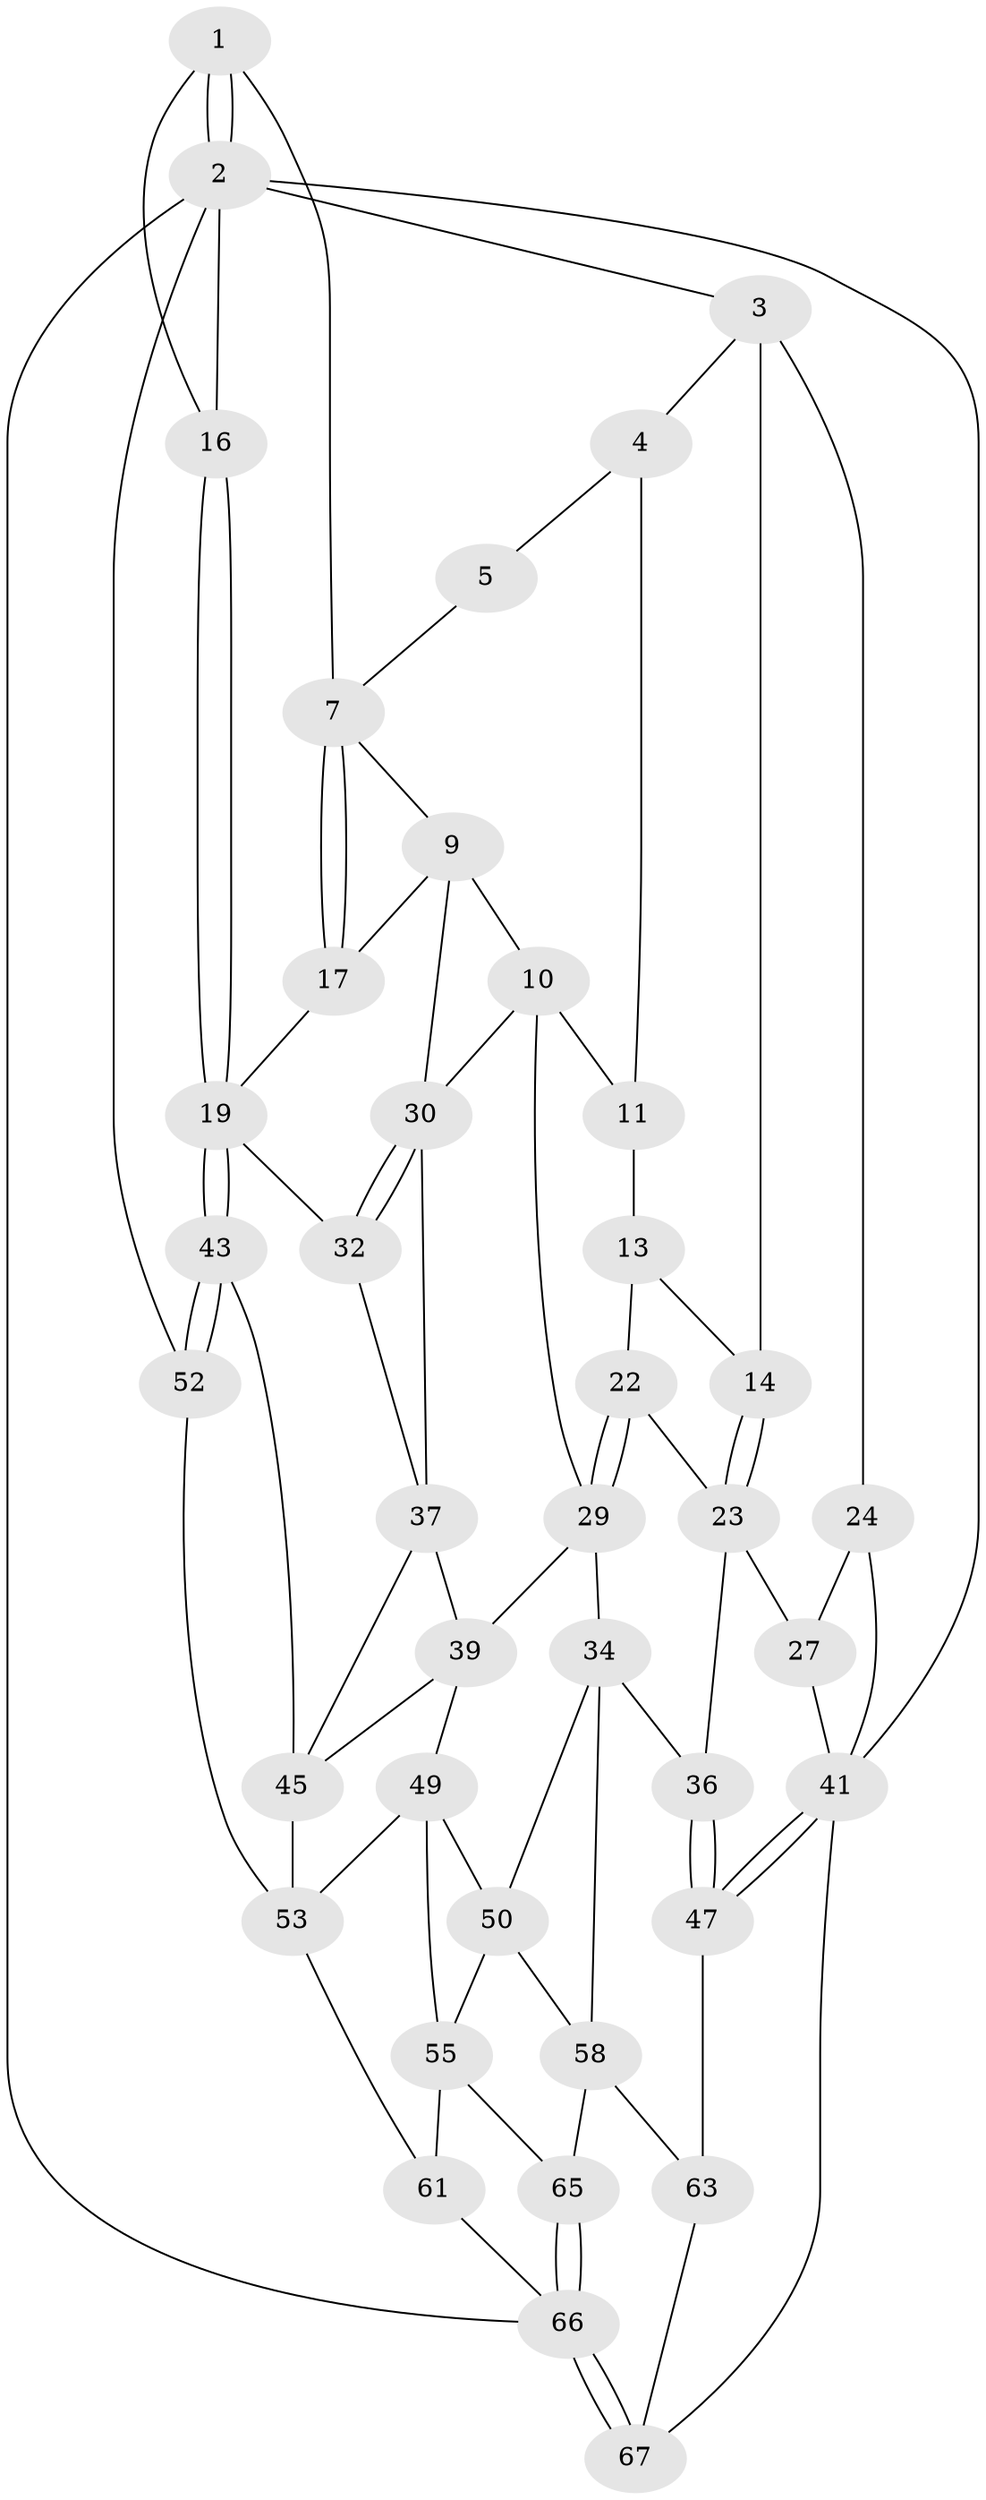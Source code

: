 // original degree distribution, {3: 0.028985507246376812, 5: 0.5217391304347826, 4: 0.2463768115942029, 6: 0.2028985507246377}
// Generated by graph-tools (version 1.1) at 2025/42/03/06/25 10:42:30]
// undirected, 40 vertices, 83 edges
graph export_dot {
graph [start="1"]
  node [color=gray90,style=filled];
  1 [pos="+0.7742064509744506+0",super="+6"];
  2 [pos="+1+0",super="+51"];
  3 [pos="+0.3309395879914318+0",super="+15"];
  4 [pos="+0.6729803300966949+0"];
  5 [pos="+0.7364933355765255+0"];
  7 [pos="+0.934154388880043+0.1476594232299919",super="+8"];
  9 [pos="+0.7804640976075103+0.20702962067691372",super="+18"];
  10 [pos="+0.721037500652408+0.22258247317904215",super="+28"];
  11 [pos="+0.6320096995247302+0.17014384092126292",super="+12"];
  13 [pos="+0.45653424301354056+0.16061592054842014",super="+21"];
  14 [pos="+0.41188208897583206+0.15125365073083802"];
  16 [pos="+1+0.061579824545271784"];
  17 [pos="+0.9157605264398957+0.17741685353613723"];
  19 [pos="+1+0.4376288756897819",super="+20"];
  22 [pos="+0.5609805148856716+0.34015125505174043"];
  23 [pos="+0.4701972110642342+0.3437935734463814",super="+26"];
  24 [pos="+0+0.19515009384563256",super="+25"];
  27 [pos="+0.22803032115736224+0.3903917606776988",super="+40"];
  29 [pos="+0.6507860060129711+0.40645810564980533",super="+33"];
  30 [pos="+0.8636901542310714+0.3420766537206933",super="+31"];
  32 [pos="+0.9558349426722142+0.3938065657209458"];
  34 [pos="+0.49182389175390584+0.608022990462387",super="+35"];
  36 [pos="+0.2676982171142798+0.5810566952135524"];
  37 [pos="+0.8813432039756322+0.47029399316483217",super="+38"];
  39 [pos="+0.760355527756579+0.5285124251329596",super="+48"];
  41 [pos="+0+0.7291222028232562",super="+42"];
  43 [pos="+1+0.6368727669359515",super="+44"];
  45 [pos="+0.9767865168078878+0.6667511570593239",super="+46"];
  47 [pos="+0.0031119894211992316+0.7107926343112251",super="+64"];
  49 [pos="+0.7255247086466188+0.6688916150595298",super="+54"];
  50 [pos="+0.6978231714935298+0.6710910611080635",super="+57"];
  52 [pos="+1+1",super="+59"];
  53 [pos="+0.9008409924388876+0.7185485551251226",super="+60"];
  55 [pos="+0.7459568511170123+0.8526971798801802",super="+56"];
  58 [pos="+0.3962962292704486+0.6758218292001996",super="+62"];
  61 [pos="+0.7818435827636984+0.8767658674140041"];
  63 [pos="+0.34289372837403526+0.8783303751965392",super="+68"];
  65 [pos="+0.5346511348197982+1"];
  66 [pos="+0.5322502991592032+1",super="+69"];
  67 [pos="+0.2908557444162881+1"];
  1 -- 2;
  1 -- 2;
  1 -- 16;
  1 -- 7;
  2 -- 3;
  2 -- 16;
  2 -- 41;
  2 -- 52;
  2 -- 66;
  3 -- 4;
  3 -- 24 [weight=2];
  3 -- 14;
  4 -- 5;
  4 -- 11;
  5 -- 7;
  7 -- 17;
  7 -- 17;
  7 -- 9;
  9 -- 10;
  9 -- 17;
  9 -- 30;
  10 -- 11;
  10 -- 29;
  10 -- 30;
  11 -- 13 [weight=2];
  13 -- 14;
  13 -- 22;
  14 -- 23;
  14 -- 23;
  16 -- 19;
  16 -- 19;
  17 -- 19;
  19 -- 43;
  19 -- 43;
  19 -- 32;
  22 -- 23;
  22 -- 29;
  22 -- 29;
  23 -- 27;
  23 -- 36;
  24 -- 41;
  24 -- 27 [weight=2];
  27 -- 41;
  29 -- 34;
  29 -- 39;
  30 -- 32;
  30 -- 32;
  30 -- 37;
  32 -- 37;
  34 -- 50;
  34 -- 58;
  34 -- 36;
  36 -- 47;
  36 -- 47;
  37 -- 39;
  37 -- 45;
  39 -- 49;
  39 -- 45;
  41 -- 47;
  41 -- 47;
  41 -- 67;
  43 -- 52 [weight=2];
  43 -- 52;
  43 -- 45;
  45 -- 53;
  47 -- 63 [weight=2];
  49 -- 50;
  49 -- 53;
  49 -- 55;
  50 -- 58;
  50 -- 55;
  52 -- 53;
  53 -- 61;
  55 -- 61;
  55 -- 65;
  58 -- 65;
  58 -- 63;
  61 -- 66;
  63 -- 67;
  65 -- 66;
  65 -- 66;
  66 -- 67;
  66 -- 67;
}
